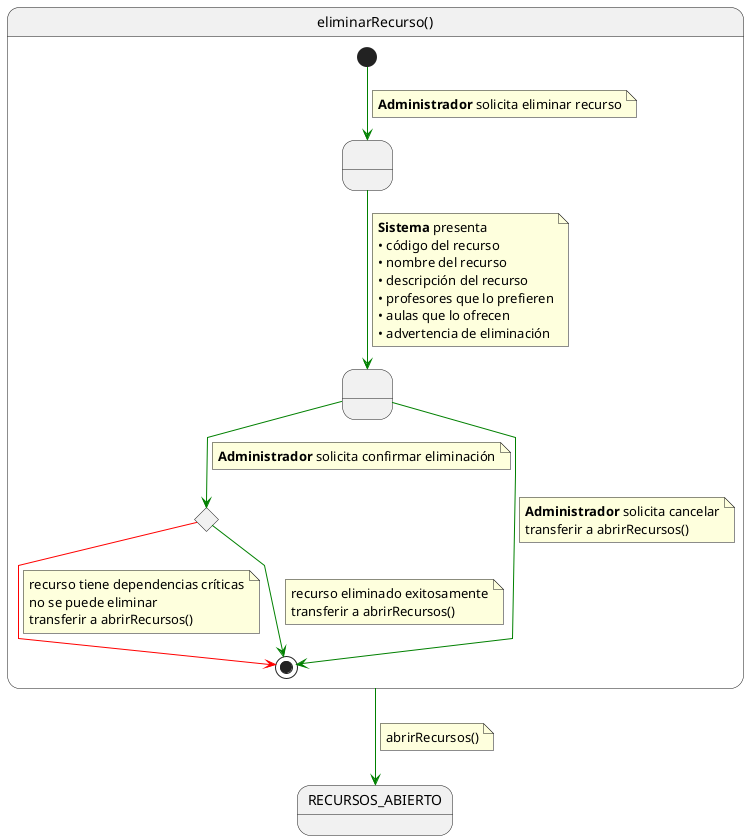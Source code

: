 @startuml eliminarRecurso
skinparam linetype polyline

state eliminarRecurso as "eliminarRecurso()" {
    state " " as PresentingConfirmation
    state " " as AwaitingDecision
    state c <<choice>>
    
    [*] -[#green]-> PresentingConfirmation
    note on link
    <b>Administrador</b> solicita eliminar recurso
    end note
    
    PresentingConfirmation -[#green]-> AwaitingDecision
    note on link
    <b>Sistema</b> presenta
    • código del recurso
    • nombre del recurso
    • descripción del recurso
    • profesores que lo prefieren
    • aulas que lo ofrecen
    • advertencia de eliminación
    end note
    
    AwaitingDecision -[#green]-> c
    note on link
    <b>Administrador</b> solicita confirmar eliminación
    end note
    
    AwaitingDecision -[#green]-> [*]
    note on link
    <b>Administrador</b> solicita cancelar
    transferir a abrirRecursos()
    end note
    
    c -[#red]-> [*]
    note on link
    recurso tiene dependencias críticas
    no se puede eliminar
    transferir a abrirRecursos()
    end note
    
    c -[#green]-> [*]
    note on link
    recurso eliminado exitosamente
    transferir a abrirRecursos()
    end note
}

eliminarRecurso -[#green]-> RECURSOS_ABIERTO
note on link
abrirRecursos()
end note

@enduml